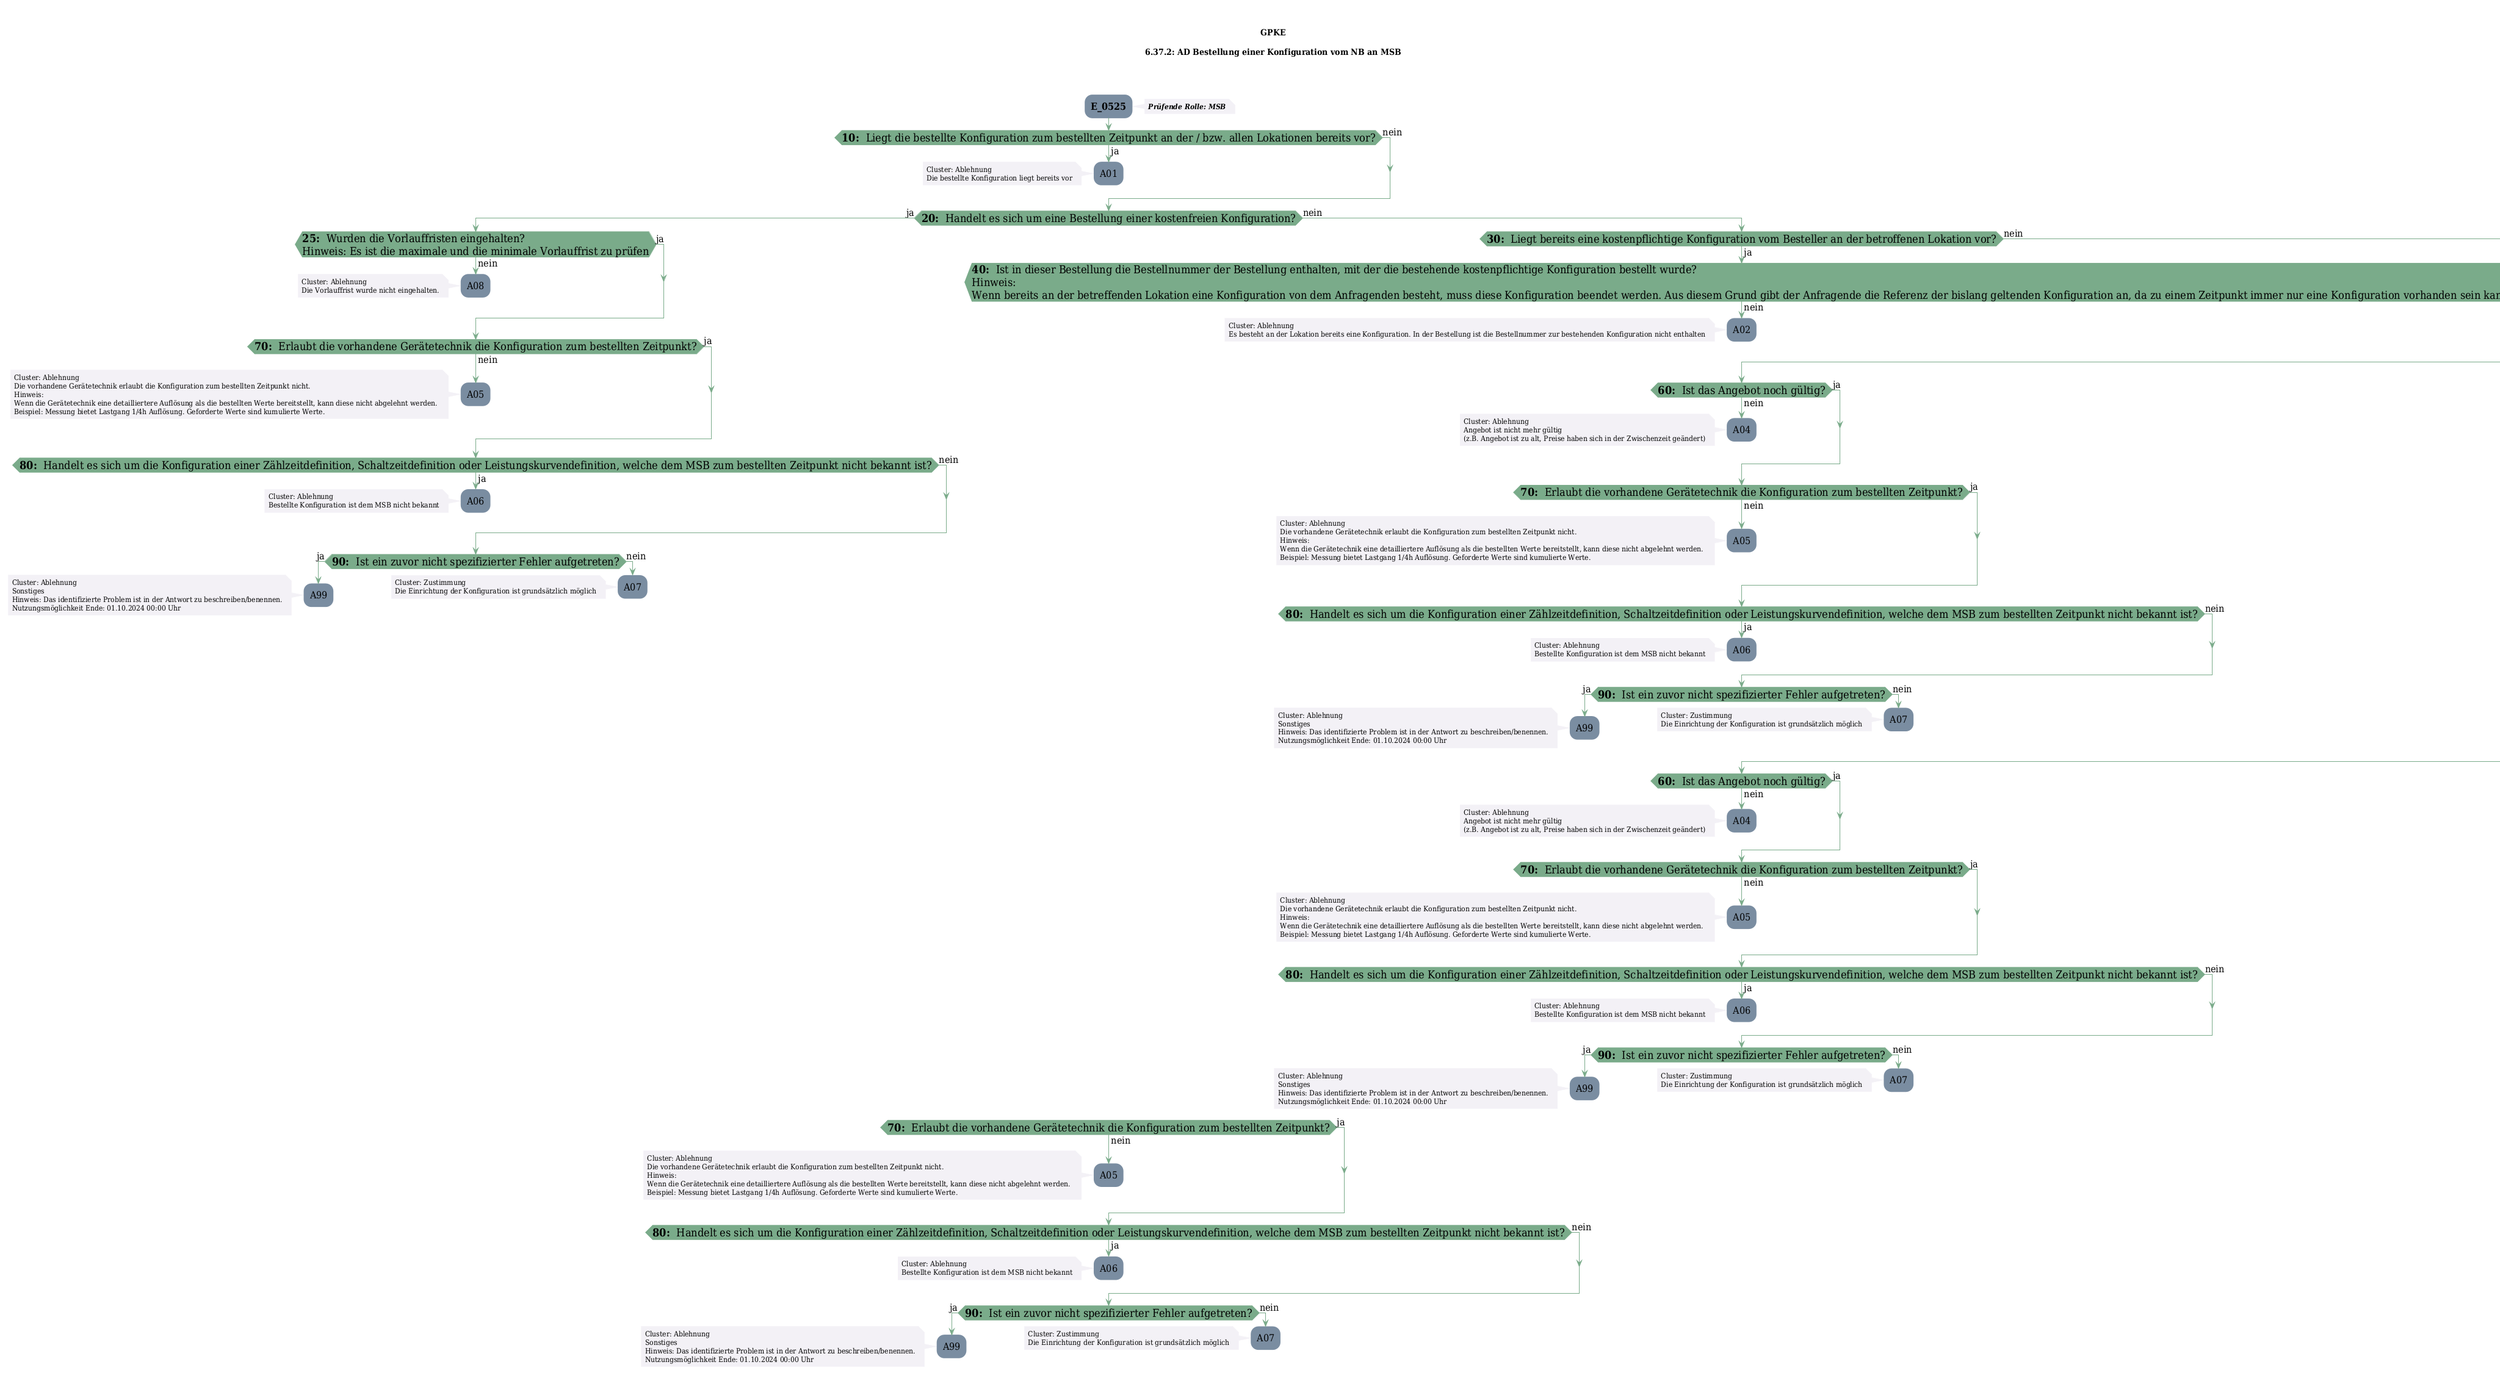 @startuml
skinparam Shadowing false
skinparam NoteBorderColor #f3f1f6
skinparam NoteBackgroundColor #f3f1f6
skinparam NoteFontSize 12
skinparam ActivityBorderColor none
skinparam ActivityBackgroundColor #7a8da1
skinparam ActivityFontSize 16
skinparam ArrowColor #7aab8a
skinparam ArrowFontSize 16
skinparam ActivityDiamondBackgroundColor #7aab8a
skinparam ActivityDiamondBorderColor #7aab8a
skinparam ActivityDiamondFontSize 18
skinparam defaultFontName DejaVu Serif Condensed
skinparam ActivityEndColor #669580

header
<b>FV2210
2022-12-12
endheader

title
GPKE

6.37.2: AD Bestellung einer Konfiguration vom NB an MSB



end title
:<b>E_0525</b>;
note right
<b><i>Prüfende Rolle: MSB
end note

if (<b>10: </b> Liegt die bestellte Konfiguration zum bestellten Zeitpunkt an der / bzw. allen Lokationen bereits vor?) then (ja)
    :A01;
    note left
        Cluster: Ablehnung
        Die bestellte Konfiguration liegt bereits vor
    endnote
    kill;
else (nein)
endif
if (<b>20: </b> Handelt es sich um eine Bestellung einer kostenfreien Konfiguration?) then (ja)
    if (<b>25: </b> Wurden die Vorlauffristen eingehalten?
Hinweis: Es ist die maximale und die minimale Vorlauffrist zu prüfen) then (ja)
    else (nein)
        :A08;
        note left
            Cluster: Ablehnung
            Die Vorlauffrist wurde nicht eingehalten.
        endnote
        kill;
    endif
    if (<b>70: </b> Erlaubt die vorhandene Gerätetechnik die Konfiguration zum bestellten Zeitpunkt?) then (ja)
    else (nein)
        :A05;
        note left
            Cluster: Ablehnung
            Die vorhandene Gerätetechnik erlaubt die Konfiguration zum bestellten Zeitpunkt nicht.
            Hinweis:
            Wenn die Gerätetechnik eine detailliertere Auflösung als die bestellten Werte bereitstellt, kann diese nicht abgelehnt werden. 
            Beispiel: Messung bietet Lastgang 1/4h Auflösung. Geforderte Werte sind kumulierte Werte.
        endnote
        kill;
    endif
    if (<b>80: </b> Handelt es sich um die Konfiguration einer Zählzeitdefinition, Schaltzeitdefinition oder Leistungskurvendefinition, welche dem MSB zum bestellten Zeitpunkt nicht bekannt ist?) then (ja)
        :A06;
        note left
            Cluster: Ablehnung
            Bestellte Konfiguration ist dem MSB nicht bekannt
        endnote
        kill;
    else (nein)
    endif
    if (<b>90: </b> Ist ein zuvor nicht spezifizierter Fehler aufgetreten?) then (ja)
        :A99;
        note left
            Cluster: Ablehnung
            Sonstiges
            Hinweis: Das identifizierte Problem ist in der Antwort zu beschreiben/benennen.
            Nutzungsmöglichkeit Ende: 01.10.2024 00:00 Uhr
        endnote
        kill;
    else (nein)
        :A07;
        note left
            Cluster: Zustimmung
            Die Einrichtung der Konfiguration ist grundsätzlich möglich
        endnote
        kill;
    endif
else (nein)
    if (<b>30: </b> Liegt bereits eine kostenpflichtige Konfiguration vom Besteller an der betroffenen Lokation vor?) then (ja)
        if (<b>40: </b> Ist in dieser Bestellung die Bestellnummer der Bestellung enthalten, mit der die bestehende kostenpflichtige Konfiguration bestellt wurde?
Hinweis:
Wenn bereits an der betreffenden Lokation eine Konfiguration von dem Anfragenden besteht, muss diese Konfiguration beendet werden. Aus diesem Grund gibt der Anfragende die Referenz der bislang geltenden Konfiguration an, da zu einem Zeitpunkt immer nur eine Konfiguration vorhanden sein kann.) then (ja)
        else (nein)
            :A02;
            note left
                Cluster: Ablehnung
                Es besteht an der Lokation bereits eine Konfiguration. In der Bestellung ist die Bestellnummer zur bestehenden Konfiguration nicht enthalten
            endnote
            kill;
        endif
        if (<b>60: </b> Ist das Angebot noch gültig?) then (ja)
        else (nein)
            :A04;
            note left
                Cluster: Ablehnung
                Angebot ist nicht mehr gültig
                (z.B. Angebot ist zu alt, Preise haben sich in der Zwischenzeit geändert&#41;
            endnote
            kill;
        endif
        if (<b>70: </b> Erlaubt die vorhandene Gerätetechnik die Konfiguration zum bestellten Zeitpunkt?) then (ja)
        else (nein)
            :A05;
            note left
                Cluster: Ablehnung
                Die vorhandene Gerätetechnik erlaubt die Konfiguration zum bestellten Zeitpunkt nicht.
                Hinweis:
                Wenn die Gerätetechnik eine detailliertere Auflösung als die bestellten Werte bereitstellt, kann diese nicht abgelehnt werden. 
                Beispiel: Messung bietet Lastgang 1/4h Auflösung. Geforderte Werte sind kumulierte Werte.
            endnote
            kill;
        endif
        if (<b>80: </b> Handelt es sich um die Konfiguration einer Zählzeitdefinition, Schaltzeitdefinition oder Leistungskurvendefinition, welche dem MSB zum bestellten Zeitpunkt nicht bekannt ist?) then (ja)
            :A06;
            note left
                Cluster: Ablehnung
                Bestellte Konfiguration ist dem MSB nicht bekannt
            endnote
            kill;
        else (nein)
        endif
        if (<b>90: </b> Ist ein zuvor nicht spezifizierter Fehler aufgetreten?) then (ja)
            :A99;
            note left
                Cluster: Ablehnung
                Sonstiges
                Hinweis: Das identifizierte Problem ist in der Antwort zu beschreiben/benennen.
                Nutzungsmöglichkeit Ende: 01.10.2024 00:00 Uhr
            endnote
            kill;
        else (nein)
            :A07;
            note left
                Cluster: Zustimmung
                Die Einrichtung der Konfiguration ist grundsätzlich möglich
            endnote
            kill;
        endif
    else (nein)
    endif
    if (<b>60: </b> Ist das Angebot noch gültig?) then (ja)
    else (nein)
        :A04;
        note left
            Cluster: Ablehnung
            Angebot ist nicht mehr gültig
            (z.B. Angebot ist zu alt, Preise haben sich in der Zwischenzeit geändert&#41;
        endnote
        kill;
    endif
    if (<b>70: </b> Erlaubt die vorhandene Gerätetechnik die Konfiguration zum bestellten Zeitpunkt?) then (ja)
    else (nein)
        :A05;
        note left
            Cluster: Ablehnung
            Die vorhandene Gerätetechnik erlaubt die Konfiguration zum bestellten Zeitpunkt nicht.
            Hinweis:
            Wenn die Gerätetechnik eine detailliertere Auflösung als die bestellten Werte bereitstellt, kann diese nicht abgelehnt werden. 
            Beispiel: Messung bietet Lastgang 1/4h Auflösung. Geforderte Werte sind kumulierte Werte.
        endnote
        kill;
    endif
    if (<b>80: </b> Handelt es sich um die Konfiguration einer Zählzeitdefinition, Schaltzeitdefinition oder Leistungskurvendefinition, welche dem MSB zum bestellten Zeitpunkt nicht bekannt ist?) then (ja)
        :A06;
        note left
            Cluster: Ablehnung
            Bestellte Konfiguration ist dem MSB nicht bekannt
        endnote
        kill;
    else (nein)
    endif
    if (<b>90: </b> Ist ein zuvor nicht spezifizierter Fehler aufgetreten?) then (ja)
        :A99;
        note left
            Cluster: Ablehnung
            Sonstiges
            Hinweis: Das identifizierte Problem ist in der Antwort zu beschreiben/benennen.
            Nutzungsmöglichkeit Ende: 01.10.2024 00:00 Uhr
        endnote
        kill;
    else (nein)
        :A07;
        note left
            Cluster: Zustimmung
            Die Einrichtung der Konfiguration ist grundsätzlich möglich
        endnote
        kill;
    endif
endif
if (<b>70: </b> Erlaubt die vorhandene Gerätetechnik die Konfiguration zum bestellten Zeitpunkt?) then (ja)
else (nein)
    :A05;
    note left
        Cluster: Ablehnung
        Die vorhandene Gerätetechnik erlaubt die Konfiguration zum bestellten Zeitpunkt nicht.
        Hinweis:
        Wenn die Gerätetechnik eine detailliertere Auflösung als die bestellten Werte bereitstellt, kann diese nicht abgelehnt werden. 
        Beispiel: Messung bietet Lastgang 1/4h Auflösung. Geforderte Werte sind kumulierte Werte.
    endnote
    kill;
endif
if (<b>80: </b> Handelt es sich um die Konfiguration einer Zählzeitdefinition, Schaltzeitdefinition oder Leistungskurvendefinition, welche dem MSB zum bestellten Zeitpunkt nicht bekannt ist?) then (ja)
    :A06;
    note left
        Cluster: Ablehnung
        Bestellte Konfiguration ist dem MSB nicht bekannt
    endnote
    kill;
else (nein)
endif
if (<b>90: </b> Ist ein zuvor nicht spezifizierter Fehler aufgetreten?) then (ja)
    :A99;
    note left
        Cluster: Ablehnung
        Sonstiges
        Hinweis: Das identifizierte Problem ist in der Antwort zu beschreiben/benennen.
        Nutzungsmöglichkeit Ende: 01.10.2024 00:00 Uhr
    endnote
    kill;
else (nein)
    :A07;
    note left
        Cluster: Zustimmung
        Die Einrichtung der Konfiguration ist grundsätzlich möglich
    endnote
    kill;
endif

@enduml
